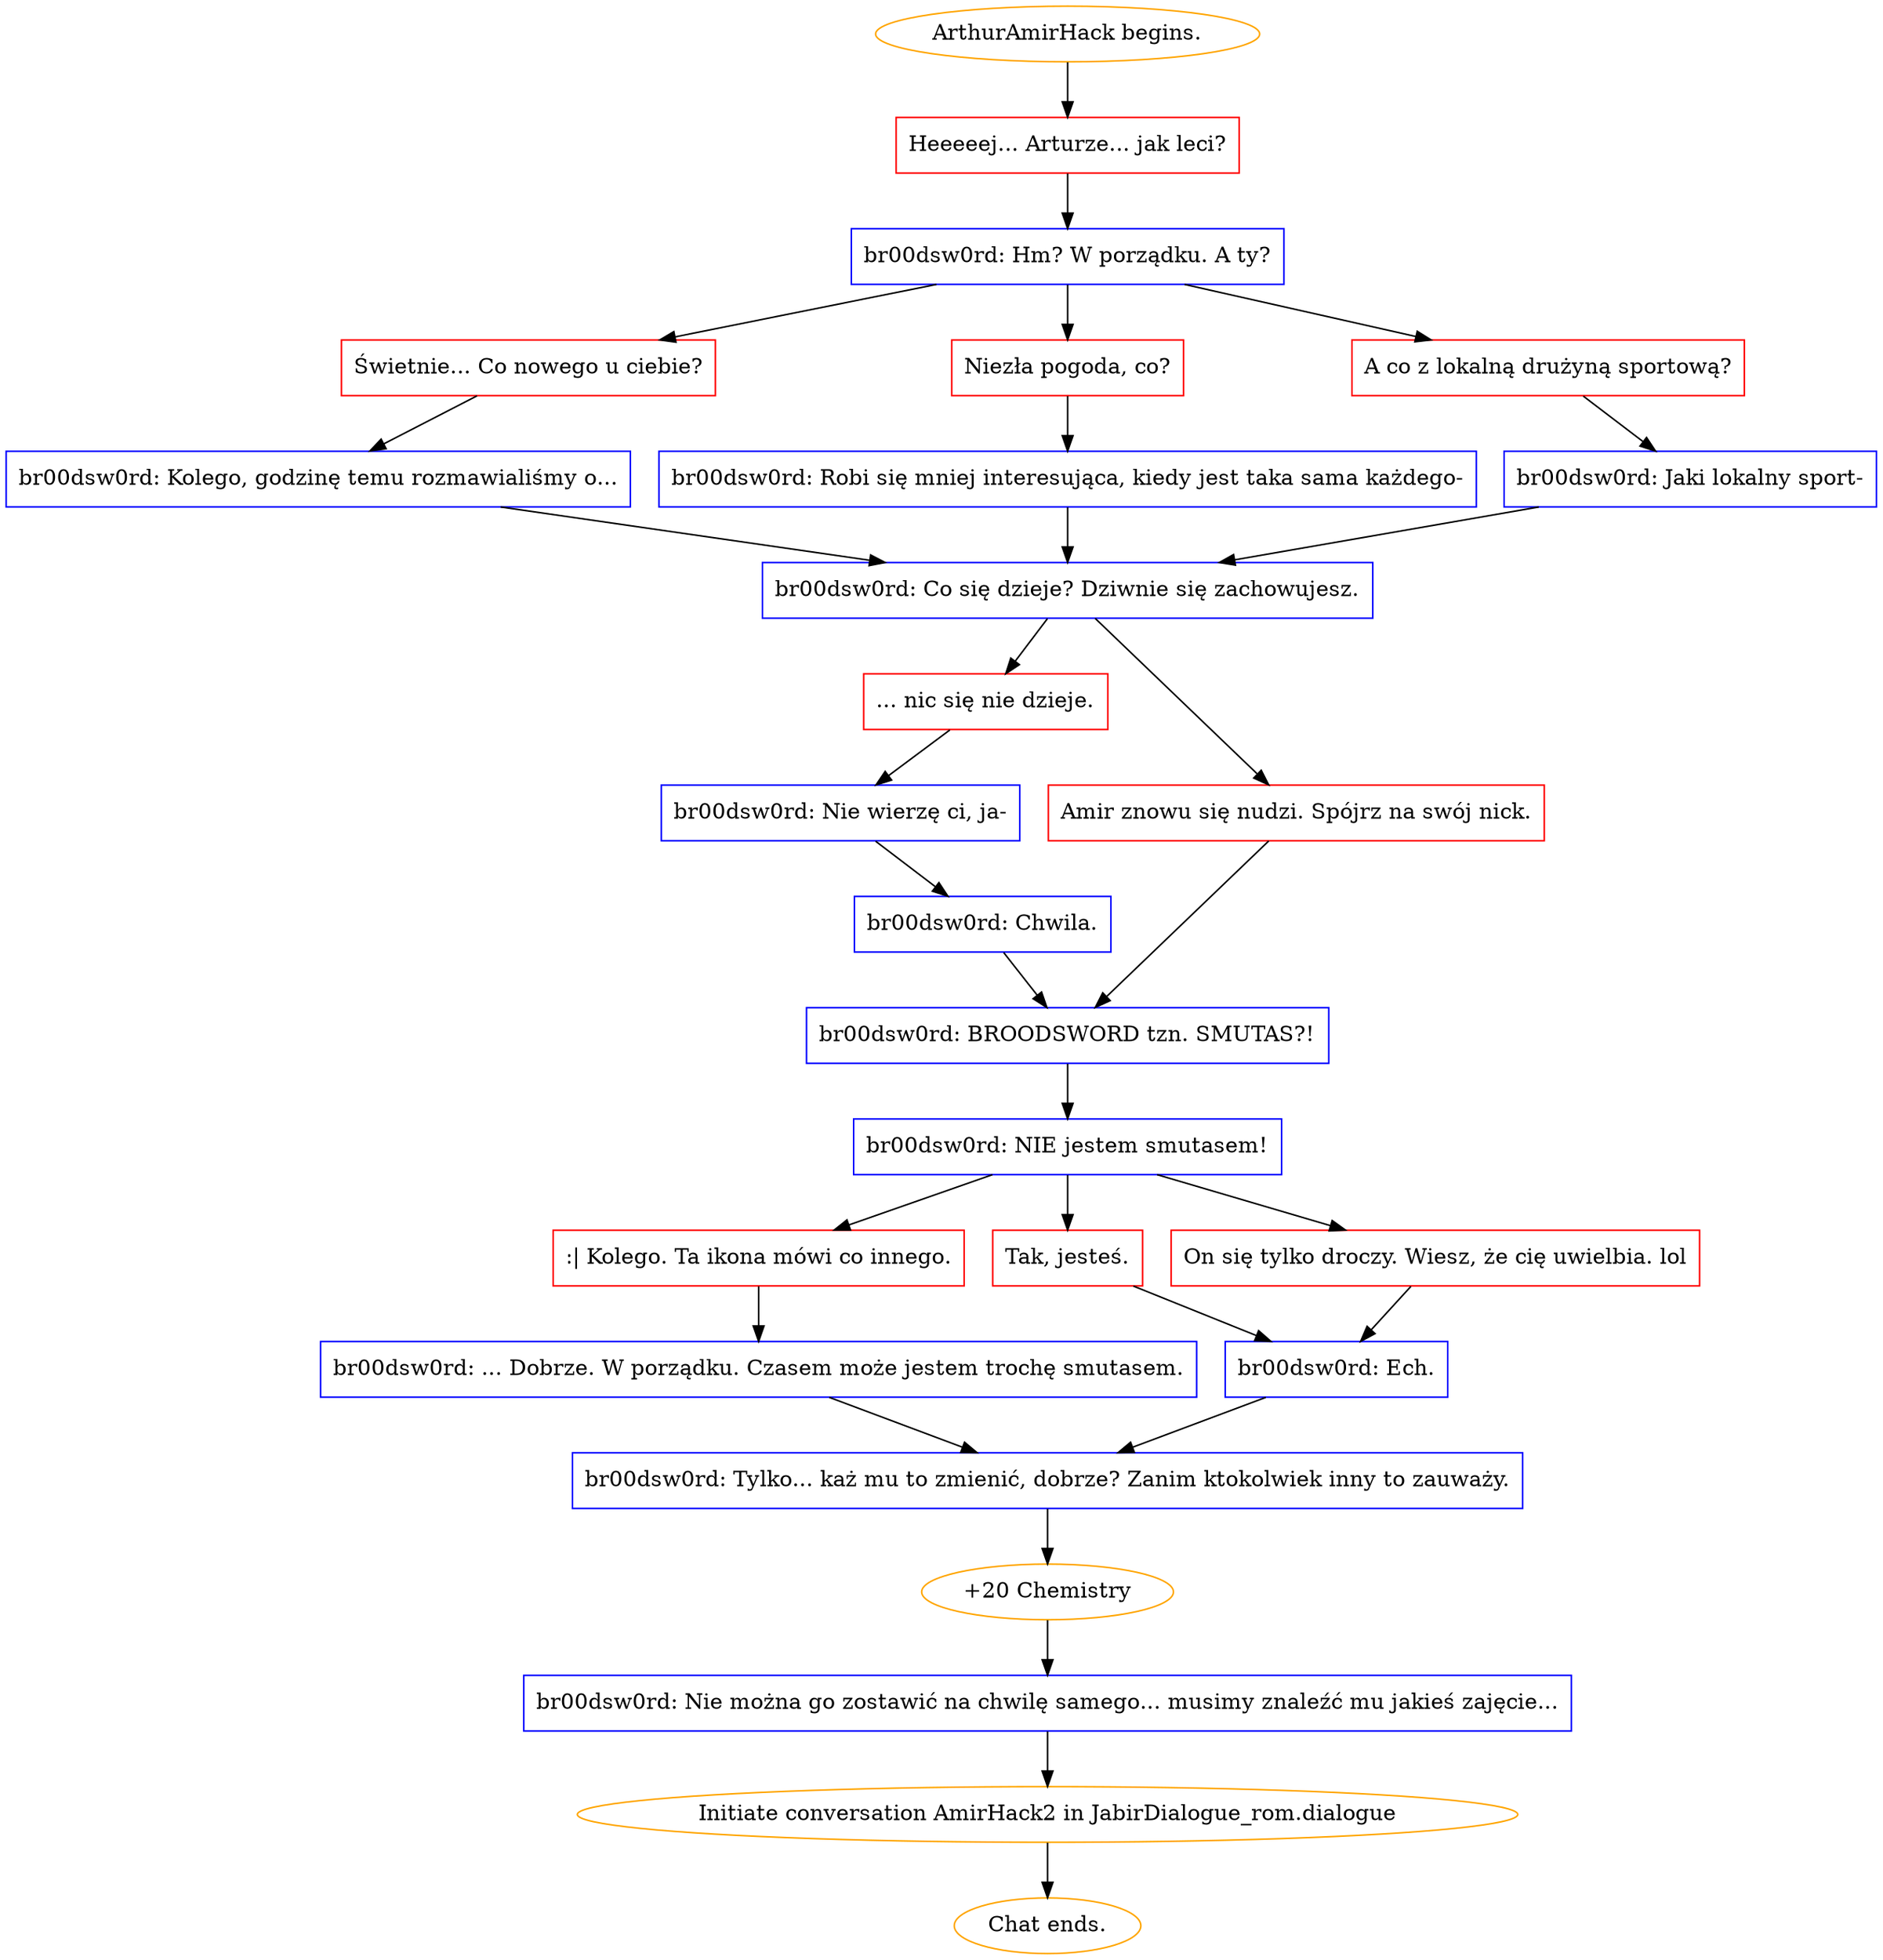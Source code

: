 digraph {
	"ArthurAmirHack begins." [color=orange];
		"ArthurAmirHack begins." -> j24797947;
	j24797947 [label="Heeeeej... Arturze... jak leci?",shape=box,color=red];
		j24797947 -> j4105470000;
	j4105470000 [label="br00dsw0rd: Hm? W porządku. A ty?",shape=box,color=blue];
		j4105470000 -> j714432185;
		j4105470000 -> j2205315687;
		j4105470000 -> j1848632341;
	j714432185 [label="Świetnie... Co nowego u ciebie?",shape=box,color=red];
		j714432185 -> j1495832281;
	j2205315687 [label="Niezła pogoda, co?",shape=box,color=red];
		j2205315687 -> j3709623736;
	j1848632341 [label="A co z lokalną drużyną sportową?",shape=box,color=red];
		j1848632341 -> j2457039856;
	j1495832281 [label="br00dsw0rd: Kolego, godzinę temu rozmawialiśmy o...",shape=box,color=blue];
		j1495832281 -> j12868999;
	j3709623736 [label="br00dsw0rd: Robi się mniej interesująca, kiedy jest taka sama każdego-",shape=box,color=blue];
		j3709623736 -> j12868999;
	j2457039856 [label="br00dsw0rd: Jaki lokalny sport-",shape=box,color=blue];
		j2457039856 -> j12868999;
	j12868999 [label="br00dsw0rd: Co się dzieje? Dziwnie się zachowujesz.",shape=box,color=blue];
		j12868999 -> j2792338679;
		j12868999 -> j1327762106;
	j2792338679 [label="... nic się nie dzieje.",shape=box,color=red];
		j2792338679 -> j3998504715;
	j1327762106 [label="Amir znowu się nudzi. Spójrz na swój nick.",shape=box,color=red];
		j1327762106 -> j1128422658;
	j3998504715 [label="br00dsw0rd: Nie wierzę ci, ja-",shape=box,color=blue];
		j3998504715 -> j1610785302;
	j1128422658 [label="br00dsw0rd: BROODSWORD tzn. SMUTAS?!",shape=box,color=blue];
		j1128422658 -> j3031987131;
	j1610785302 [label="br00dsw0rd: Chwila.",shape=box,color=blue];
		j1610785302 -> j1128422658;
	j3031987131 [label="br00dsw0rd: NIE jestem smutasem!",shape=box,color=blue];
		j3031987131 -> j695901132;
		j3031987131 -> j1769008893;
		j3031987131 -> j343280198;
	j695901132 [label=":| Kolego. Ta ikona mówi co innego.",shape=box,color=red];
		j695901132 -> j701125507;
	j1769008893 [label="Tak, jesteś.",shape=box,color=red];
		j1769008893 -> j89611547;
	j343280198 [label="On się tylko droczy. Wiesz, że cię uwielbia. lol",shape=box,color=red];
		j343280198 -> j89611547;
	j701125507 [label="br00dsw0rd: ... Dobrze. W porządku. Czasem może jestem trochę smutasem.",shape=box,color=blue];
		j701125507 -> j2066059182;
	j89611547 [label="br00dsw0rd: Ech.",shape=box,color=blue];
		j89611547 -> j2066059182;
	j2066059182 [label="br00dsw0rd: Tylko... każ mu to zmienić, dobrze? Zanim ktokolwiek inny to zauważy.",shape=box,color=blue];
		j2066059182 -> j3164108159;
	j3164108159 [label="+20 Chemistry",color=orange];
		j3164108159 -> j1423496445;
	j1423496445 [label="br00dsw0rd: Nie można go zostawić na chwilę samego... musimy znaleźć mu jakieś zajęcie...",shape=box,color=blue];
		j1423496445 -> "Initiate conversation AmirHack2 in JabirDialogue_rom.dialogue";
	"Initiate conversation AmirHack2 in JabirDialogue_rom.dialogue" [label="Initiate conversation AmirHack2 in JabirDialogue_rom.dialogue",color=orange];
		"Initiate conversation AmirHack2 in JabirDialogue_rom.dialogue" -> "Chat ends.";
	"Chat ends." [color=orange];
}